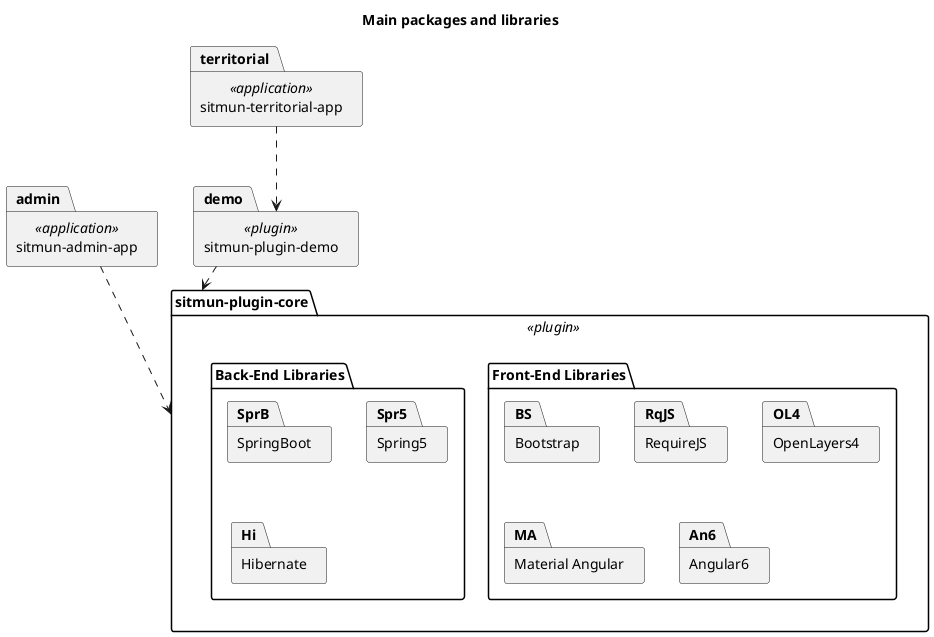 @startuml

skinparam componentStyle uml2

title Main packages and libraries

package "sitmun-admin-app" as admin <<application>> {
}

package "sitmun-territorial-app" as territorial <<application>> {
}


package "sitmun-plugin-demo" as demo <<plugin>> {

}

package "sitmun-plugin-core" as core <<plugin>> {
    package "Front-End Libraries" {
        package "Bootstrap" as BS
        package "RequireJS" as RqJS
        package "OpenLayers4" as OL4
        package "Material Angular" as MA
        package "Angular6" as An6
    }
    package "Back-End Libraries" {
        package "SpringBoot" as SprB
        package "Spring5" as Spr5
        package "Hibernate" as Hi
    }
} 


admin ..> core
territorial ..> demo
demo ..> core

@enduml
